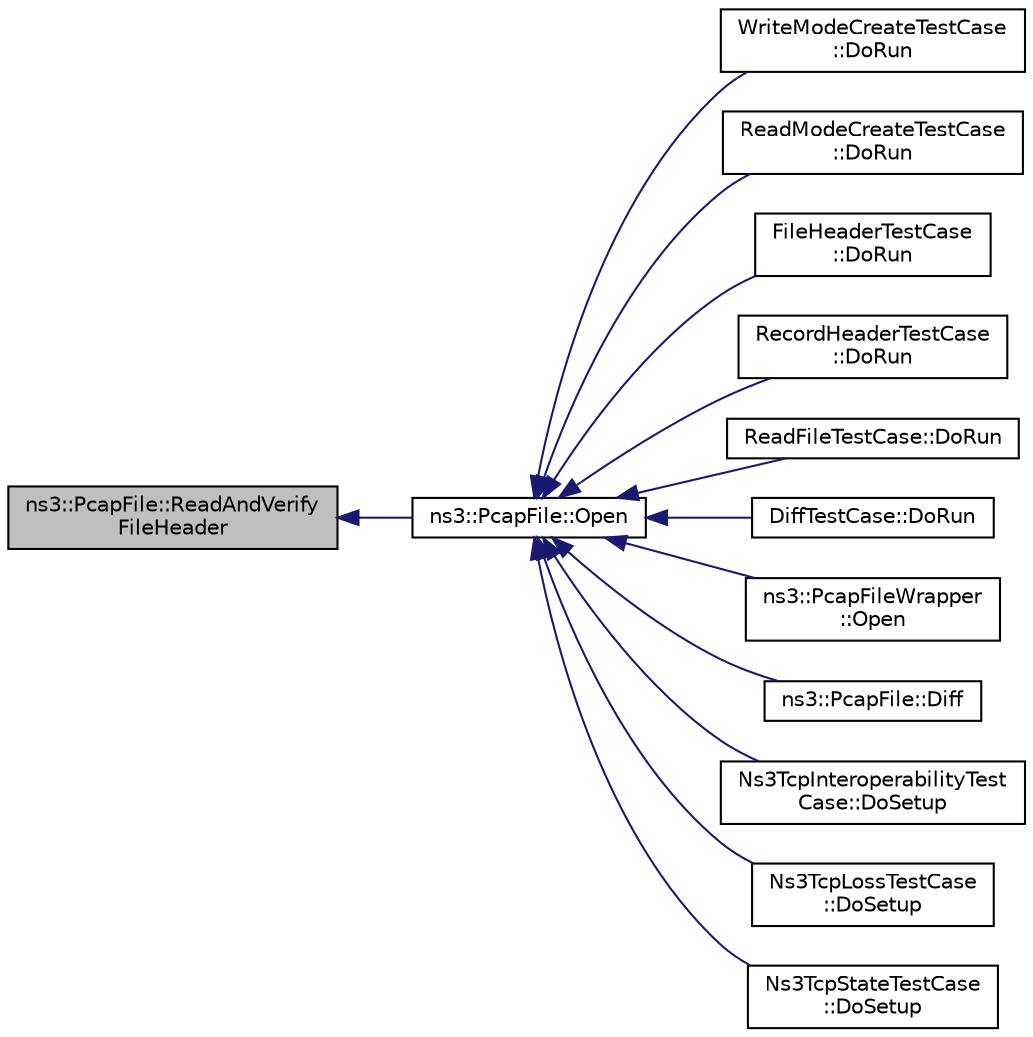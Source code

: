 digraph "ns3::PcapFile::ReadAndVerifyFileHeader"
{
  edge [fontname="Helvetica",fontsize="10",labelfontname="Helvetica",labelfontsize="10"];
  node [fontname="Helvetica",fontsize="10",shape=record];
  rankdir="LR";
  Node1 [label="ns3::PcapFile::ReadAndVerify\lFileHeader",height=0.2,width=0.4,color="black", fillcolor="grey75", style="filled", fontcolor="black"];
  Node1 -> Node2 [dir="back",color="midnightblue",fontsize="10",style="solid"];
  Node2 [label="ns3::PcapFile::Open",height=0.2,width=0.4,color="black", fillcolor="white", style="filled",URL="$d3/da4/classns3_1_1PcapFile.html#a064e8494e28e823d0bb4e40549f9f483"];
  Node2 -> Node3 [dir="back",color="midnightblue",fontsize="10",style="solid"];
  Node3 [label="WriteModeCreateTestCase\l::DoRun",height=0.2,width=0.4,color="black", fillcolor="white", style="filled",URL="$d9/d4f/classWriteModeCreateTestCase.html#a0997ebdb9d907e8ea6e94a7ab96cc5b1",tooltip="Implementation to actually run this TestCase. "];
  Node2 -> Node4 [dir="back",color="midnightblue",fontsize="10",style="solid"];
  Node4 [label="ReadModeCreateTestCase\l::DoRun",height=0.2,width=0.4,color="black", fillcolor="white", style="filled",URL="$d2/d32/classReadModeCreateTestCase.html#a562663ce527b2afe1a01e530874cd851",tooltip="Implementation to actually run this TestCase. "];
  Node2 -> Node5 [dir="back",color="midnightblue",fontsize="10",style="solid"];
  Node5 [label="FileHeaderTestCase\l::DoRun",height=0.2,width=0.4,color="black", fillcolor="white", style="filled",URL="$d6/d33/classFileHeaderTestCase.html#a22d10594519437accb25ffb42e89068c",tooltip="Implementation to actually run this TestCase. "];
  Node2 -> Node6 [dir="back",color="midnightblue",fontsize="10",style="solid"];
  Node6 [label="RecordHeaderTestCase\l::DoRun",height=0.2,width=0.4,color="black", fillcolor="white", style="filled",URL="$d0/d44/classRecordHeaderTestCase.html#aaf35f7eec6dee5bbf435fe7807287491",tooltip="Implementation to actually run this TestCase. "];
  Node2 -> Node7 [dir="back",color="midnightblue",fontsize="10",style="solid"];
  Node7 [label="ReadFileTestCase::DoRun",height=0.2,width=0.4,color="black", fillcolor="white", style="filled",URL="$df/dab/classReadFileTestCase.html#a45c51f52ea608037fd8b5ca3a5353ad9",tooltip="Implementation to actually run this TestCase. "];
  Node2 -> Node8 [dir="back",color="midnightblue",fontsize="10",style="solid"];
  Node8 [label="DiffTestCase::DoRun",height=0.2,width=0.4,color="black", fillcolor="white", style="filled",URL="$df/da3/classDiffTestCase.html#aa6e6da63a68b54ea86a6172337d1e5a6",tooltip="Implementation to actually run this TestCase. "];
  Node2 -> Node9 [dir="back",color="midnightblue",fontsize="10",style="solid"];
  Node9 [label="ns3::PcapFileWrapper\l::Open",height=0.2,width=0.4,color="black", fillcolor="white", style="filled",URL="$d0/d37/classns3_1_1PcapFileWrapper.html#a351ffbe082feafac5f6fba9ea13f5886"];
  Node2 -> Node10 [dir="back",color="midnightblue",fontsize="10",style="solid"];
  Node10 [label="ns3::PcapFile::Diff",height=0.2,width=0.4,color="black", fillcolor="white", style="filled",URL="$d3/da4/classns3_1_1PcapFile.html#a2819d3aa000846e3527b8c798a67598c",tooltip="Compare two PCAP files packet-by-packet. "];
  Node2 -> Node11 [dir="back",color="midnightblue",fontsize="10",style="solid"];
  Node11 [label="Ns3TcpInteroperabilityTest\lCase::DoSetup",height=0.2,width=0.4,color="black", fillcolor="white", style="filled",URL="$d5/d86/classNs3TcpInteroperabilityTestCase.html#af18785722baa5f4826f281efacaabe60",tooltip="Implementation to do any local setup required for this TestCase. "];
  Node2 -> Node12 [dir="back",color="midnightblue",fontsize="10",style="solid"];
  Node12 [label="Ns3TcpLossTestCase\l::DoSetup",height=0.2,width=0.4,color="black", fillcolor="white", style="filled",URL="$d7/d40/classNs3TcpLossTestCase.html#a08237ed89cdb33439db0d70432dc773a",tooltip="Implementation to do any local setup required for this TestCase. "];
  Node2 -> Node13 [dir="back",color="midnightblue",fontsize="10",style="solid"];
  Node13 [label="Ns3TcpStateTestCase\l::DoSetup",height=0.2,width=0.4,color="black", fillcolor="white", style="filled",URL="$d4/d4d/classNs3TcpStateTestCase.html#ab40bcdfe18d73d1d52edf573894ce112",tooltip="Implementation to do any local setup required for this TestCase. "];
}
